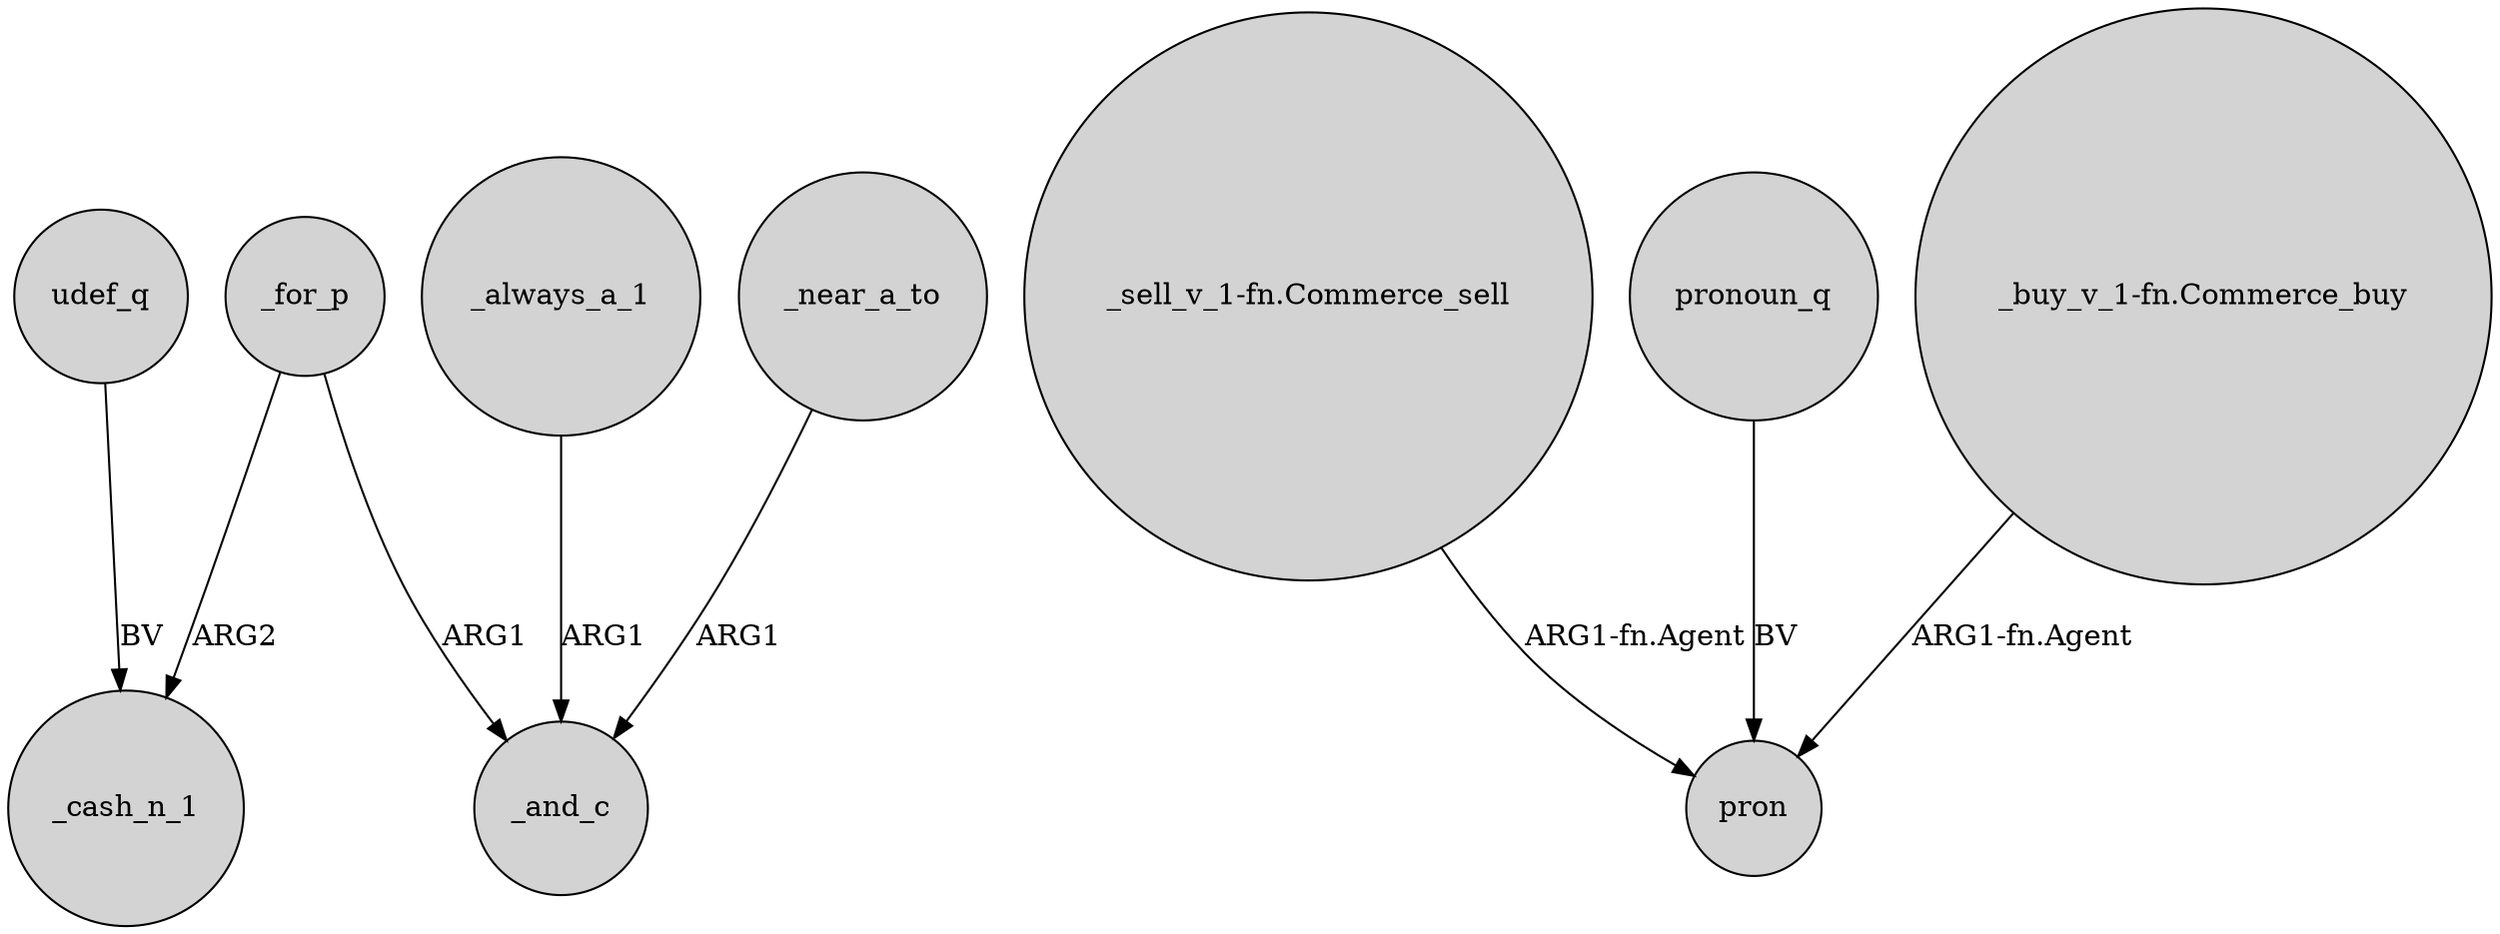 digraph {
	node [shape=circle style=filled]
	_for_p -> _cash_n_1 [label=ARG2]
	"_sell_v_1-fn.Commerce_sell" -> pron [label="ARG1-fn.Agent"]
	pronoun_q -> pron [label=BV]
	_near_a_to -> _and_c [label=ARG1]
	udef_q -> _cash_n_1 [label=BV]
	"_buy_v_1-fn.Commerce_buy" -> pron [label="ARG1-fn.Agent"]
	_for_p -> _and_c [label=ARG1]
	_always_a_1 -> _and_c [label=ARG1]
}
